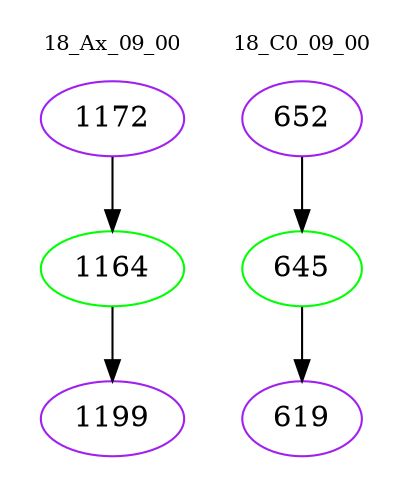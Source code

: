 digraph{
subgraph cluster_0 {
color = white
label = "18_Ax_09_00";
fontsize=10;
T0_1172 [label="1172", color="purple"]
T0_1172 -> T0_1164 [color="black"]
T0_1164 [label="1164", color="green"]
T0_1164 -> T0_1199 [color="black"]
T0_1199 [label="1199", color="purple"]
}
subgraph cluster_1 {
color = white
label = "18_C0_09_00";
fontsize=10;
T1_652 [label="652", color="purple"]
T1_652 -> T1_645 [color="black"]
T1_645 [label="645", color="green"]
T1_645 -> T1_619 [color="black"]
T1_619 [label="619", color="purple"]
}
}
